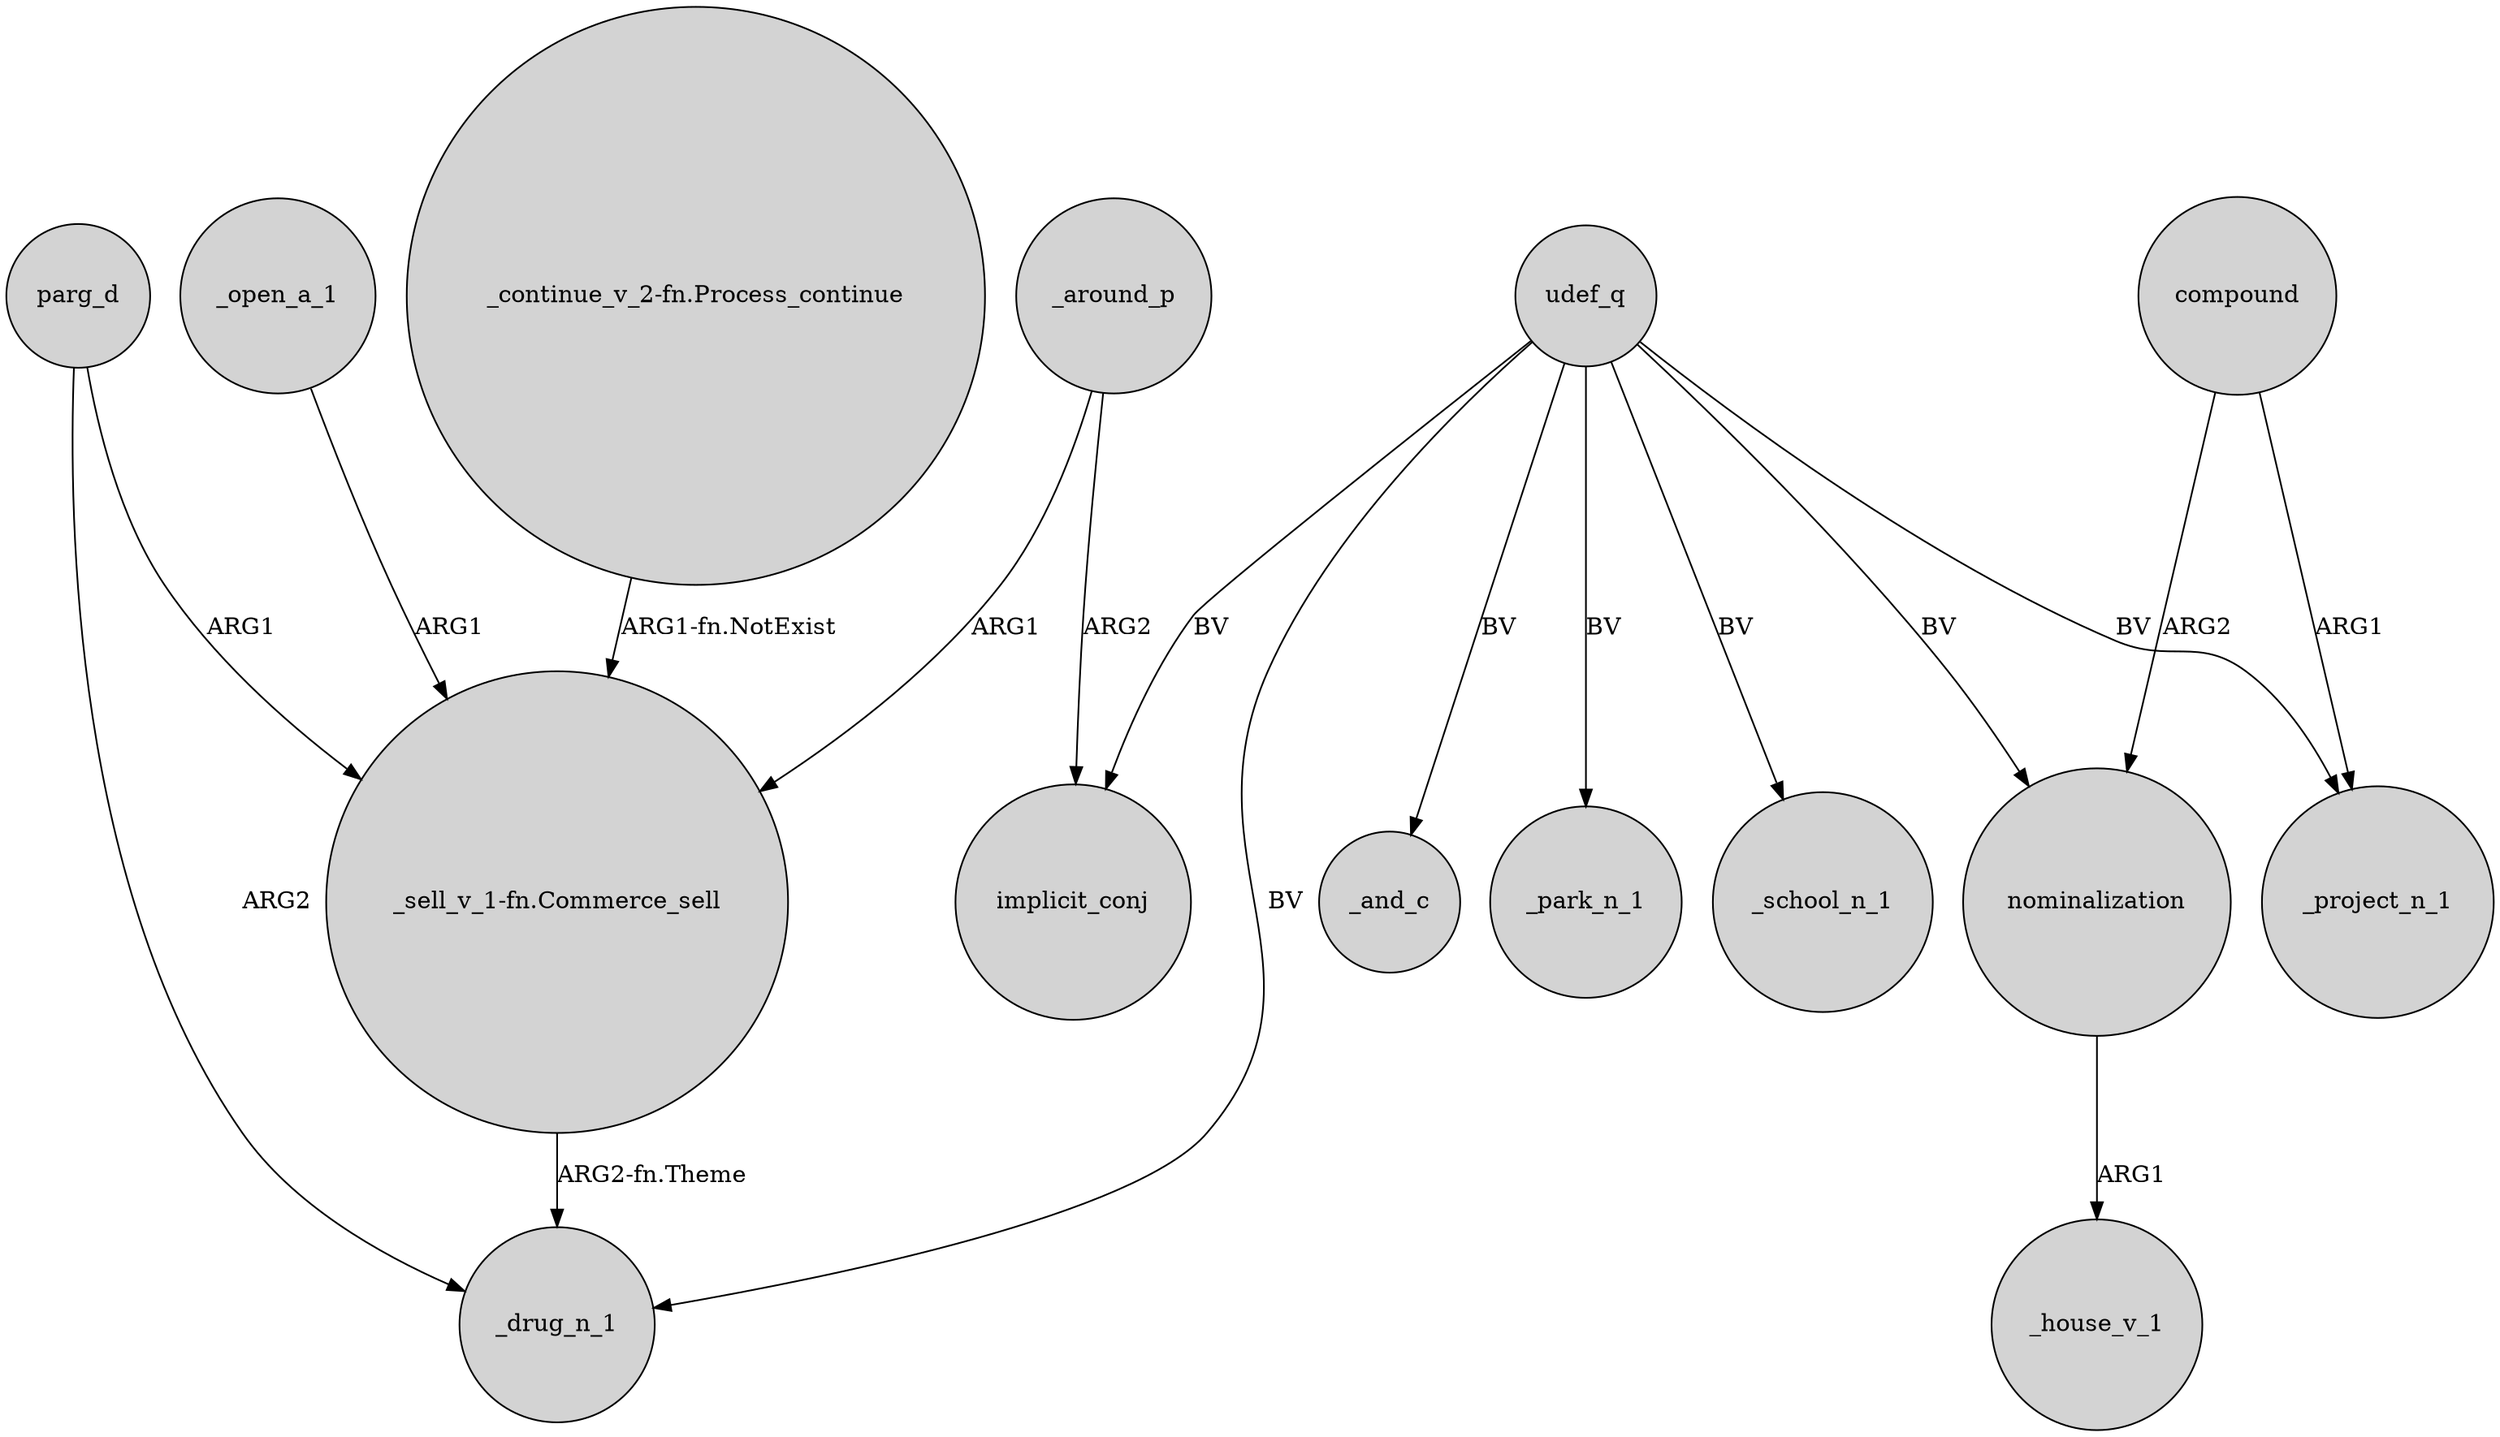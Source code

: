 digraph {
	node [shape=circle style=filled]
	"_continue_v_2-fn.Process_continue" -> "_sell_v_1-fn.Commerce_sell" [label="ARG1-fn.NotExist"]
	parg_d -> "_sell_v_1-fn.Commerce_sell" [label=ARG1]
	parg_d -> _drug_n_1 [label=ARG2]
	udef_q -> _park_n_1 [label=BV]
	compound -> nominalization [label=ARG2]
	compound -> _project_n_1 [label=ARG1]
	"_sell_v_1-fn.Commerce_sell" -> _drug_n_1 [label="ARG2-fn.Theme"]
	udef_q -> implicit_conj [label=BV]
	udef_q -> _school_n_1 [label=BV]
	udef_q -> _and_c [label=BV]
	udef_q -> _drug_n_1 [label=BV]
	udef_q -> nominalization [label=BV]
	_around_p -> implicit_conj [label=ARG2]
	_around_p -> "_sell_v_1-fn.Commerce_sell" [label=ARG1]
	udef_q -> _project_n_1 [label=BV]
	_open_a_1 -> "_sell_v_1-fn.Commerce_sell" [label=ARG1]
	nominalization -> _house_v_1 [label=ARG1]
}
